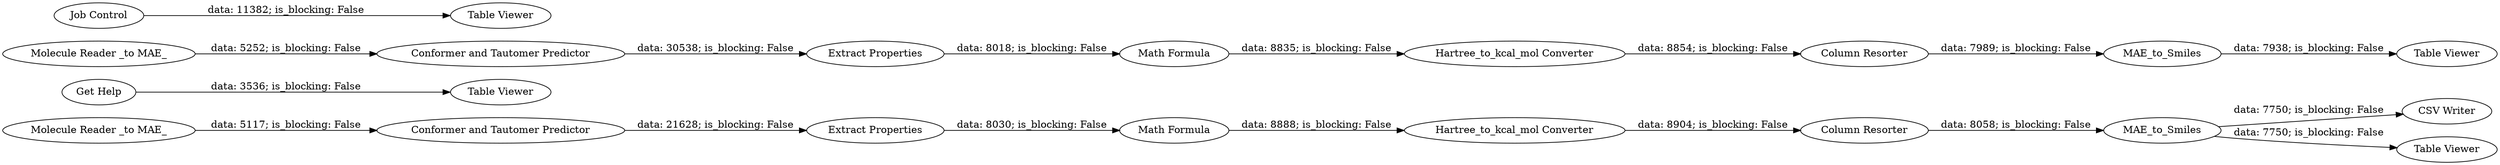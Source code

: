 digraph {
	"1448203665153884045_13" [label="Molecule Reader _to MAE_"]
	"1448203665153884045_40" [label="Table Viewer"]
	"1448203665153884045_39" [label="Get Help"]
	"1448203665153884045_60" [label="Math Formula"]
	"1448203665153884045_42" [label="Table Viewer"]
	"1448203665153884045_51" [label="CSV Writer"]
	"1448203665153884045_63" [label=MAE_to_Smiles]
	"1448203665153884045_41" [label=MAE_to_Smiles]
	"1448203665153884045_29" [label="Molecule Reader _to MAE_"]
	"1448203665153884045_62" [label="Extract Properties"]
	"1448203665153884045_61" [label="Column Resorter"]
	"1448203665153884045_53" [label="Hartree_to_kcal_mol Converter"]
	"1448203665153884045_64" [label="Table Viewer"]
	"1448203665153884045_54" [label="Math Formula"]
	"1448203665153884045_43" [label="Extract Properties"]
	"1448203665153884045_28" [label="Table Viewer"]
	"1448203665153884045_55" [label="Column Resorter"]
	"1448203665153884045_65" [label="Conformer and Tautomer Predictor"]
	"1448203665153884045_66" [label="Conformer and Tautomer Predictor"]
	"1448203665153884045_59" [label="Hartree_to_kcal_mol Converter"]
	"1448203665153884045_26" [label="Job Control"]
	"1448203665153884045_55" -> "1448203665153884045_41" [label="data: 7989; is_blocking: False"]
	"1448203665153884045_39" -> "1448203665153884045_40" [label="data: 3536; is_blocking: False"]
	"1448203665153884045_59" -> "1448203665153884045_61" [label="data: 8904; is_blocking: False"]
	"1448203665153884045_61" -> "1448203665153884045_63" [label="data: 8058; is_blocking: False"]
	"1448203665153884045_53" -> "1448203665153884045_55" [label="data: 8854; is_blocking: False"]
	"1448203665153884045_62" -> "1448203665153884045_60" [label="data: 8030; is_blocking: False"]
	"1448203665153884045_54" -> "1448203665153884045_53" [label="data: 8835; is_blocking: False"]
	"1448203665153884045_63" -> "1448203665153884045_51" [label="data: 7750; is_blocking: False"]
	"1448203665153884045_60" -> "1448203665153884045_59" [label="data: 8888; is_blocking: False"]
	"1448203665153884045_13" -> "1448203665153884045_65" [label="data: 5117; is_blocking: False"]
	"1448203665153884045_63" -> "1448203665153884045_64" [label="data: 7750; is_blocking: False"]
	"1448203665153884045_29" -> "1448203665153884045_66" [label="data: 5252; is_blocking: False"]
	"1448203665153884045_43" -> "1448203665153884045_54" [label="data: 8018; is_blocking: False"]
	"1448203665153884045_65" -> "1448203665153884045_62" [label="data: 21628; is_blocking: False"]
	"1448203665153884045_66" -> "1448203665153884045_43" [label="data: 30538; is_blocking: False"]
	"1448203665153884045_41" -> "1448203665153884045_42" [label="data: 7938; is_blocking: False"]
	"1448203665153884045_26" -> "1448203665153884045_28" [label="data: 11382; is_blocking: False"]
	rankdir=LR
}

